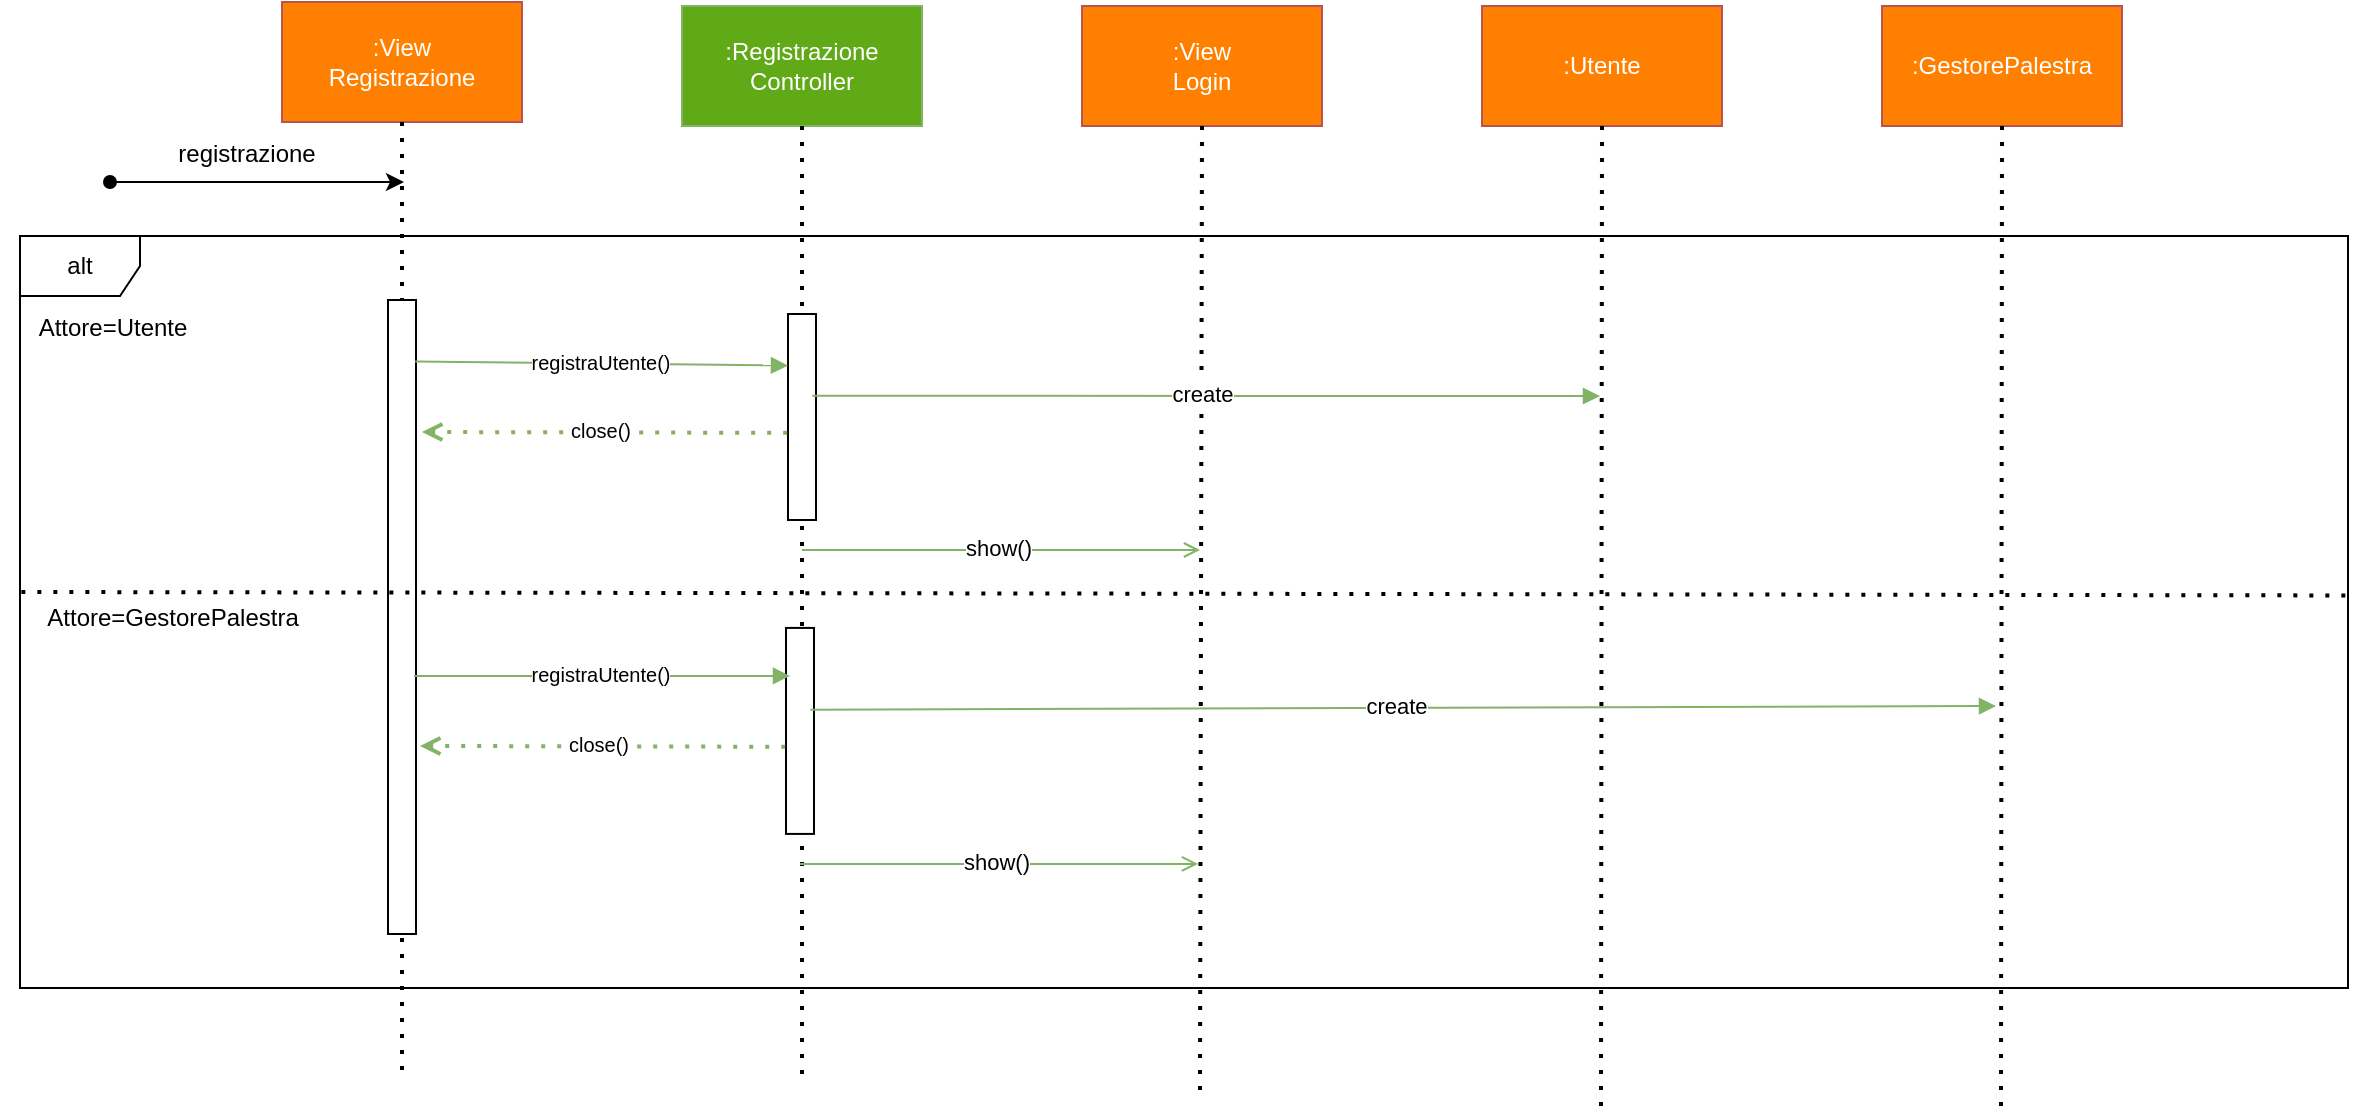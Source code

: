 <mxfile version="24.4.15" type="github">
  <diagram name="Page-1" id="HaIGnK4oBKCUf0zDOcYd">
    <mxGraphModel dx="1976" dy="1229" grid="0" gridSize="10" guides="1" tooltips="1" connect="1" arrows="1" fold="1" page="0" pageScale="1" pageWidth="850" pageHeight="1100" math="0" shadow="0">
      <root>
        <mxCell id="0" />
        <mxCell id="1" parent="0" />
        <mxCell id="sgFyzHYu5diykc7bS-y--1" value="&lt;div&gt;&lt;font color=&quot;#ffffff&quot;&gt;:View&lt;/font&gt;&lt;/div&gt;&lt;div&gt;&lt;font color=&quot;#ffffff&quot;&gt;Registrazione&lt;br&gt;&lt;/font&gt;&lt;/div&gt;" style="rounded=0;whiteSpace=wrap;html=1;fillColor=#FF8000;strokeColor=#b85450;" parent="1" vertex="1">
          <mxGeometry x="-192" y="-91" width="120" height="60" as="geometry" />
        </mxCell>
        <mxCell id="sgFyzHYu5diykc7bS-y--2" value="&lt;div&gt;&lt;font color=&quot;#ffffff&quot;&gt;:Registrazione&lt;/font&gt;&lt;/div&gt;&lt;div&gt;&lt;font color=&quot;#ffffff&quot;&gt;Controller&lt;br&gt;&lt;/font&gt;&lt;/div&gt;" style="rounded=0;whiteSpace=wrap;html=1;fillColor=#60A917;strokeColor=#82b366;" parent="1" vertex="1">
          <mxGeometry x="8" y="-89" width="120" height="60" as="geometry" />
        </mxCell>
        <mxCell id="sgFyzHYu5diykc7bS-y--3" value="&lt;div&gt;&lt;font color=&quot;#ffffff&quot;&gt;:View&lt;/font&gt;&lt;/div&gt;&lt;div&gt;&lt;font color=&quot;#ffffff&quot;&gt;Login&lt;br&gt;&lt;/font&gt;&lt;/div&gt;" style="rounded=0;whiteSpace=wrap;html=1;fillColor=#FF8000;strokeColor=#b85450;" parent="1" vertex="1">
          <mxGeometry x="208" y="-89" width="120" height="60" as="geometry" />
        </mxCell>
        <mxCell id="sgFyzHYu5diykc7bS-y--4" value="" style="endArrow=none;dashed=1;html=1;dashPattern=1 3;strokeWidth=2;rounded=0;exitX=0.5;exitY=1;exitDx=0;exitDy=0;" parent="1" source="sgFyzHYu5diykc7bS-y--1" edge="1">
          <mxGeometry width="50" height="50" relative="1" as="geometry">
            <mxPoint x="255" y="42" as="sourcePoint" />
            <mxPoint x="-132" y="447" as="targetPoint" />
          </mxGeometry>
        </mxCell>
        <mxCell id="sgFyzHYu5diykc7bS-y--5" value="" style="endArrow=none;dashed=1;html=1;dashPattern=1 3;strokeWidth=2;rounded=0;exitX=0.5;exitY=1;exitDx=0;exitDy=0;" parent="1" source="sgFyzHYu5diykc7bS-y--2" edge="1">
          <mxGeometry width="50" height="50" relative="1" as="geometry">
            <mxPoint x="69" y="-21" as="sourcePoint" />
            <mxPoint x="68" y="450" as="targetPoint" />
          </mxGeometry>
        </mxCell>
        <mxCell id="sgFyzHYu5diykc7bS-y--6" value="" style="endArrow=none;dashed=1;html=1;dashPattern=1 3;strokeWidth=2;rounded=0;exitX=0.5;exitY=1;exitDx=0;exitDy=0;" parent="1" source="sgFyzHYu5diykc7bS-y--3" edge="1">
          <mxGeometry width="50" height="50" relative="1" as="geometry">
            <mxPoint x="265" y="-20" as="sourcePoint" />
            <mxPoint x="267" y="453" as="targetPoint" />
          </mxGeometry>
        </mxCell>
        <mxCell id="sgFyzHYu5diykc7bS-y--8" value="" style="endArrow=classic;html=1;rounded=0;startArrow=oval;startFill=1;" parent="1" edge="1">
          <mxGeometry width="50" height="50" relative="1" as="geometry">
            <mxPoint x="-278" y="-1" as="sourcePoint" />
            <mxPoint x="-131" y="-1" as="targetPoint" />
          </mxGeometry>
        </mxCell>
        <mxCell id="sgFyzHYu5diykc7bS-y--9" value="registrazione" style="text;html=1;align=center;verticalAlign=middle;resizable=0;points=[];autosize=1;strokeColor=none;fillColor=none;" parent="1" vertex="1">
          <mxGeometry x="-263" y="-29.5" width="106" height="29" as="geometry" />
        </mxCell>
        <mxCell id="sgFyzHYu5diykc7bS-y--10" value="alt" style="shape=umlFrame;whiteSpace=wrap;html=1;pointerEvents=0;" parent="1" vertex="1">
          <mxGeometry x="-323" y="26" width="1164" height="376" as="geometry" />
        </mxCell>
        <mxCell id="sgFyzHYu5diykc7bS-y--11" value="Attore=Utente" style="text;html=1;align=center;verticalAlign=middle;resizable=0;points=[];autosize=1;strokeColor=none;fillColor=none;" parent="1" vertex="1">
          <mxGeometry x="-333" y="57.5" width="112" height="29" as="geometry" />
        </mxCell>
        <mxCell id="sgFyzHYu5diykc7bS-y--12" value="Attore=GestorePalestra" style="text;html=1;align=center;verticalAlign=middle;resizable=0;points=[];autosize=1;strokeColor=none;fillColor=none;" parent="1" vertex="1">
          <mxGeometry x="-333" y="202" width="172" height="29" as="geometry" />
        </mxCell>
        <mxCell id="sgFyzHYu5diykc7bS-y--13" value="" style="rounded=0;whiteSpace=wrap;html=1;rotation=90;" parent="1" vertex="1">
          <mxGeometry x="-290.5" y="209.5" width="317" height="14" as="geometry" />
        </mxCell>
        <mxCell id="tAjwpxmvIy6WhinLWTYL-2" value="" style="endArrow=none;dashed=1;html=1;dashPattern=1 3;strokeWidth=2;rounded=0;exitX=0.001;exitY=0.562;exitDx=0;exitDy=0;exitPerimeter=0;entryX=1.002;entryY=0.478;entryDx=0;entryDy=0;entryPerimeter=0;" parent="1" target="sgFyzHYu5diykc7bS-y--10" edge="1">
          <mxGeometry width="50" height="50" relative="1" as="geometry">
            <mxPoint x="-322.325" y="203.996" as="sourcePoint" />
            <mxPoint x="351.325" y="205.511" as="targetPoint" />
          </mxGeometry>
        </mxCell>
        <mxCell id="tAjwpxmvIy6WhinLWTYL-3" value="" style="rounded=0;whiteSpace=wrap;html=1;rotation=90;" parent="1" vertex="1">
          <mxGeometry x="16.5" y="109.5" width="103" height="14" as="geometry" />
        </mxCell>
        <mxCell id="tAjwpxmvIy6WhinLWTYL-5" value="" style="endArrow=block;html=1;rounded=0;exitX=0.097;exitY=0.027;exitDx=0;exitDy=0;exitPerimeter=0;fillColor=#d5e8d4;strokeColor=#82b366;endFill=1;entryX=0.25;entryY=1;entryDx=0;entryDy=0;" parent="1" source="sgFyzHYu5diykc7bS-y--13" target="tAjwpxmvIy6WhinLWTYL-3" edge="1">
          <mxGeometry width="50" height="50" relative="1" as="geometry">
            <mxPoint x="-54" y="116" as="sourcePoint" />
            <mxPoint x="61" y="82" as="targetPoint" />
          </mxGeometry>
        </mxCell>
        <mxCell id="tAjwpxmvIy6WhinLWTYL-7" value="&lt;font style=&quot;font-size: 10px;&quot;&gt;registraUtente()&lt;/font&gt;" style="edgeLabel;html=1;align=center;verticalAlign=middle;resizable=0;points=[];" parent="tAjwpxmvIy6WhinLWTYL-5" vertex="1" connectable="0">
          <mxGeometry x="-0.013" y="1" relative="1" as="geometry">
            <mxPoint as="offset" />
          </mxGeometry>
        </mxCell>
        <mxCell id="tAjwpxmvIy6WhinLWTYL-8" value="" style="endArrow=open;dashed=1;html=1;dashPattern=1 3;strokeWidth=2;rounded=0;endFill=0;exitX=0.577;exitY=1.029;exitDx=0;exitDy=0;exitPerimeter=0;fillColor=#d5e8d4;strokeColor=#82b366;" parent="1" source="tAjwpxmvIy6WhinLWTYL-3" edge="1">
          <mxGeometry width="50" height="50" relative="1" as="geometry">
            <mxPoint x="-38" y="168" as="sourcePoint" />
            <mxPoint x="-122" y="124" as="targetPoint" />
          </mxGeometry>
        </mxCell>
        <mxCell id="tAjwpxmvIy6WhinLWTYL-9" value="&lt;font style=&quot;font-size: 10px;&quot;&gt;close()&lt;/font&gt;" style="edgeLabel;html=1;align=center;verticalAlign=middle;resizable=0;points=[];" parent="tAjwpxmvIy6WhinLWTYL-8" vertex="1" connectable="0">
          <mxGeometry x="0.029" y="-1" relative="1" as="geometry">
            <mxPoint as="offset" />
          </mxGeometry>
        </mxCell>
        <mxCell id="tAjwpxmvIy6WhinLWTYL-10" value="&lt;font color=&quot;#ffffff&quot;&gt;:Utente&lt;/font&gt;" style="rounded=0;whiteSpace=wrap;html=1;fillColor=#FF8000;strokeColor=#b85450;" parent="1" vertex="1">
          <mxGeometry x="408" y="-89" width="120" height="60" as="geometry" />
        </mxCell>
        <mxCell id="tAjwpxmvIy6WhinLWTYL-11" value="&lt;font color=&quot;#ffffff&quot;&gt;:GestorePalestra&lt;/font&gt;" style="rounded=0;whiteSpace=wrap;html=1;fillColor=#FF8000;strokeColor=#b85450;" parent="1" vertex="1">
          <mxGeometry x="608" y="-89" width="120" height="60" as="geometry" />
        </mxCell>
        <mxCell id="tAjwpxmvIy6WhinLWTYL-13" value="" style="endArrow=none;dashed=1;html=1;dashPattern=1 3;strokeWidth=2;rounded=0;exitX=0.5;exitY=1;exitDx=0;exitDy=0;" parent="1" source="tAjwpxmvIy6WhinLWTYL-10" edge="1">
          <mxGeometry width="50" height="50" relative="1" as="geometry">
            <mxPoint x="468.5" y="-21" as="sourcePoint" />
            <mxPoint x="467.5" y="461" as="targetPoint" />
          </mxGeometry>
        </mxCell>
        <mxCell id="tAjwpxmvIy6WhinLWTYL-14" value="" style="endArrow=none;dashed=1;html=1;dashPattern=1 3;strokeWidth=2;rounded=0;exitX=0.5;exitY=1;exitDx=0;exitDy=0;" parent="1" source="tAjwpxmvIy6WhinLWTYL-11" edge="1">
          <mxGeometry width="50" height="50" relative="1" as="geometry">
            <mxPoint x="668.5" y="-21" as="sourcePoint" />
            <mxPoint x="667.5" y="461" as="targetPoint" />
          </mxGeometry>
        </mxCell>
        <mxCell id="tAjwpxmvIy6WhinLWTYL-15" value="" style="endArrow=block;html=1;rounded=0;exitX=0.397;exitY=0.133;exitDx=0;exitDy=0;exitPerimeter=0;fillColor=#d5e8d4;strokeColor=#82b366;endFill=1;" parent="1" source="tAjwpxmvIy6WhinLWTYL-3" edge="1">
          <mxGeometry width="50" height="50" relative="1" as="geometry">
            <mxPoint x="77" y="106" as="sourcePoint" />
            <mxPoint x="467" y="106" as="targetPoint" />
          </mxGeometry>
        </mxCell>
        <mxCell id="tAjwpxmvIy6WhinLWTYL-16" value="create" style="edgeLabel;html=1;align=center;verticalAlign=middle;resizable=0;points=[];" parent="tAjwpxmvIy6WhinLWTYL-15" vertex="1" connectable="0">
          <mxGeometry x="-0.013" y="1" relative="1" as="geometry">
            <mxPoint as="offset" />
          </mxGeometry>
        </mxCell>
        <mxCell id="tAjwpxmvIy6WhinLWTYL-17" value="" style="endArrow=open;html=1;rounded=0;exitX=0.097;exitY=0.027;exitDx=0;exitDy=0;exitPerimeter=0;fillColor=#d5e8d4;strokeColor=#82b366;endFill=0;" parent="1" edge="1">
          <mxGeometry width="50" height="50" relative="1" as="geometry">
            <mxPoint x="68" y="183" as="sourcePoint" />
            <mxPoint x="267" y="183" as="targetPoint" />
          </mxGeometry>
        </mxCell>
        <mxCell id="tAjwpxmvIy6WhinLWTYL-18" value="show()" style="edgeLabel;html=1;align=center;verticalAlign=middle;resizable=0;points=[];" parent="tAjwpxmvIy6WhinLWTYL-17" vertex="1" connectable="0">
          <mxGeometry x="-0.013" y="1" relative="1" as="geometry">
            <mxPoint as="offset" />
          </mxGeometry>
        </mxCell>
        <mxCell id="tAjwpxmvIy6WhinLWTYL-25" value="" style="rounded=0;whiteSpace=wrap;html=1;rotation=90;" parent="1" vertex="1">
          <mxGeometry x="15.5" y="266.46" width="103" height="14" as="geometry" />
        </mxCell>
        <mxCell id="tAjwpxmvIy6WhinLWTYL-26" value="" style="endArrow=block;html=1;rounded=0;exitX=0.097;exitY=0.027;exitDx=0;exitDy=0;exitPerimeter=0;fillColor=#d5e8d4;strokeColor=#82b366;endFill=1;entryX=0.233;entryY=0.857;entryDx=0;entryDy=0;entryPerimeter=0;" parent="1" target="tAjwpxmvIy6WhinLWTYL-25" edge="1">
          <mxGeometry width="50" height="50" relative="1" as="geometry">
            <mxPoint x="-126" y="245.96" as="sourcePoint" />
            <mxPoint x="60" y="238.96" as="targetPoint" />
          </mxGeometry>
        </mxCell>
        <mxCell id="tAjwpxmvIy6WhinLWTYL-27" value="&lt;font style=&quot;font-size: 10px;&quot;&gt;registraUtente()&lt;/font&gt;" style="edgeLabel;html=1;align=center;verticalAlign=middle;resizable=0;points=[];" parent="tAjwpxmvIy6WhinLWTYL-26" vertex="1" connectable="0">
          <mxGeometry x="-0.013" y="1" relative="1" as="geometry">
            <mxPoint as="offset" />
          </mxGeometry>
        </mxCell>
        <mxCell id="tAjwpxmvIy6WhinLWTYL-28" value="" style="endArrow=open;dashed=1;html=1;dashPattern=1 3;strokeWidth=2;rounded=0;endFill=0;exitX=0.577;exitY=1.029;exitDx=0;exitDy=0;exitPerimeter=0;fillColor=#d5e8d4;strokeColor=#82b366;" parent="1" source="tAjwpxmvIy6WhinLWTYL-25" edge="1">
          <mxGeometry width="50" height="50" relative="1" as="geometry">
            <mxPoint x="-39" y="324.96" as="sourcePoint" />
            <mxPoint x="-123" y="280.96" as="targetPoint" />
          </mxGeometry>
        </mxCell>
        <mxCell id="tAjwpxmvIy6WhinLWTYL-29" value="&lt;font style=&quot;font-size: 10px;&quot;&gt;close()&lt;/font&gt;" style="edgeLabel;html=1;align=center;verticalAlign=middle;resizable=0;points=[];" parent="tAjwpxmvIy6WhinLWTYL-28" vertex="1" connectable="0">
          <mxGeometry x="0.029" y="-1" relative="1" as="geometry">
            <mxPoint as="offset" />
          </mxGeometry>
        </mxCell>
        <mxCell id="tAjwpxmvIy6WhinLWTYL-30" value="" style="endArrow=block;html=1;rounded=0;exitX=0.397;exitY=0.133;exitDx=0;exitDy=0;exitPerimeter=0;fillColor=#d5e8d4;strokeColor=#82b366;endFill=1;" parent="1" source="tAjwpxmvIy6WhinLWTYL-25" edge="1">
          <mxGeometry width="50" height="50" relative="1" as="geometry">
            <mxPoint x="76" y="262.96" as="sourcePoint" />
            <mxPoint x="665" y="261" as="targetPoint" />
          </mxGeometry>
        </mxCell>
        <mxCell id="tAjwpxmvIy6WhinLWTYL-31" value="create" style="edgeLabel;html=1;align=center;verticalAlign=middle;resizable=0;points=[];" parent="tAjwpxmvIy6WhinLWTYL-30" vertex="1" connectable="0">
          <mxGeometry x="-0.013" y="1" relative="1" as="geometry">
            <mxPoint as="offset" />
          </mxGeometry>
        </mxCell>
        <mxCell id="tAjwpxmvIy6WhinLWTYL-32" value="" style="endArrow=open;html=1;rounded=0;exitX=0.097;exitY=0.027;exitDx=0;exitDy=0;exitPerimeter=0;fillColor=#d5e8d4;strokeColor=#82b366;endFill=0;" parent="1" edge="1">
          <mxGeometry width="50" height="50" relative="1" as="geometry">
            <mxPoint x="67" y="339.96" as="sourcePoint" />
            <mxPoint x="266" y="339.96" as="targetPoint" />
          </mxGeometry>
        </mxCell>
        <mxCell id="tAjwpxmvIy6WhinLWTYL-33" value="show()" style="edgeLabel;html=1;align=center;verticalAlign=middle;resizable=0;points=[];" parent="tAjwpxmvIy6WhinLWTYL-32" vertex="1" connectable="0">
          <mxGeometry x="-0.013" y="1" relative="1" as="geometry">
            <mxPoint as="offset" />
          </mxGeometry>
        </mxCell>
      </root>
    </mxGraphModel>
  </diagram>
</mxfile>
